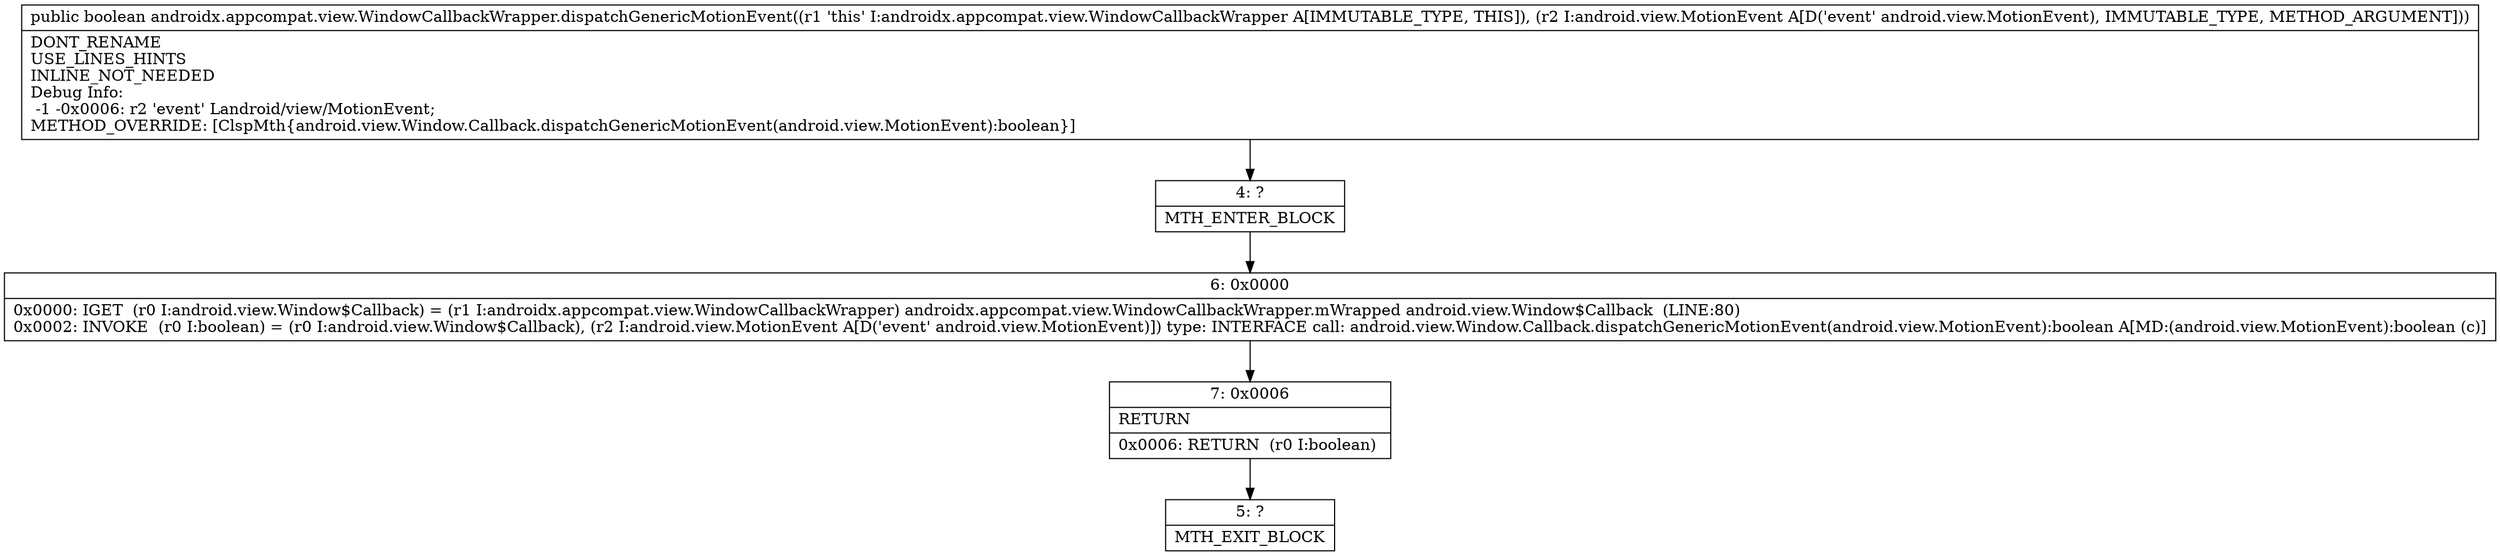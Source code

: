 digraph "CFG forandroidx.appcompat.view.WindowCallbackWrapper.dispatchGenericMotionEvent(Landroid\/view\/MotionEvent;)Z" {
Node_4 [shape=record,label="{4\:\ ?|MTH_ENTER_BLOCK\l}"];
Node_6 [shape=record,label="{6\:\ 0x0000|0x0000: IGET  (r0 I:android.view.Window$Callback) = (r1 I:androidx.appcompat.view.WindowCallbackWrapper) androidx.appcompat.view.WindowCallbackWrapper.mWrapped android.view.Window$Callback  (LINE:80)\l0x0002: INVOKE  (r0 I:boolean) = (r0 I:android.view.Window$Callback), (r2 I:android.view.MotionEvent A[D('event' android.view.MotionEvent)]) type: INTERFACE call: android.view.Window.Callback.dispatchGenericMotionEvent(android.view.MotionEvent):boolean A[MD:(android.view.MotionEvent):boolean (c)]\l}"];
Node_7 [shape=record,label="{7\:\ 0x0006|RETURN\l|0x0006: RETURN  (r0 I:boolean) \l}"];
Node_5 [shape=record,label="{5\:\ ?|MTH_EXIT_BLOCK\l}"];
MethodNode[shape=record,label="{public boolean androidx.appcompat.view.WindowCallbackWrapper.dispatchGenericMotionEvent((r1 'this' I:androidx.appcompat.view.WindowCallbackWrapper A[IMMUTABLE_TYPE, THIS]), (r2 I:android.view.MotionEvent A[D('event' android.view.MotionEvent), IMMUTABLE_TYPE, METHOD_ARGUMENT]))  | DONT_RENAME\lUSE_LINES_HINTS\lINLINE_NOT_NEEDED\lDebug Info:\l  \-1 \-0x0006: r2 'event' Landroid\/view\/MotionEvent;\lMETHOD_OVERRIDE: [ClspMth\{android.view.Window.Callback.dispatchGenericMotionEvent(android.view.MotionEvent):boolean\}]\l}"];
MethodNode -> Node_4;Node_4 -> Node_6;
Node_6 -> Node_7;
Node_7 -> Node_5;
}

